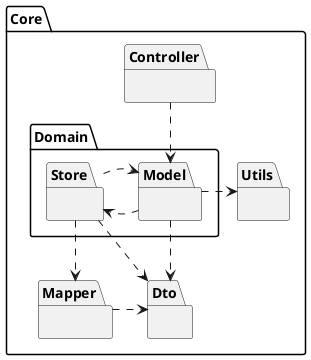 @startuml

package Core {

package Controller {

}


package Domain {

package Model {

}

package Store {
}



}


package Mapper {
}

package Dto {
}

package Utils {
}

}

Controller ..> Model
Model .> Store
Store .> Model
Store ..> Mapper
Store ..> Dto
Model .> Dto
Model .> Utils
Mapper .> Dto



@enduml